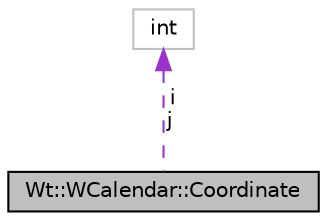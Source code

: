 digraph "Wt::WCalendar::Coordinate"
{
 // LATEX_PDF_SIZE
  edge [fontname="Helvetica",fontsize="10",labelfontname="Helvetica",labelfontsize="10"];
  node [fontname="Helvetica",fontsize="10",shape=record];
  Node1 [label="Wt::WCalendar::Coordinate",height=0.2,width=0.4,color="black", fillcolor="grey75", style="filled", fontcolor="black",tooltip=" "];
  Node2 -> Node1 [dir="back",color="darkorchid3",fontsize="10",style="dashed",label=" i\nj" ];
  Node2 [label="int",height=0.2,width=0.4,color="grey75", fillcolor="white", style="filled",tooltip=" "];
}
